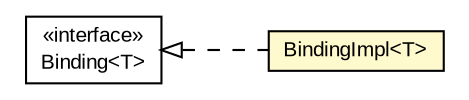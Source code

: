 #!/usr/local/bin/dot
#
# Class diagram 
# Generated by UMLGraph version R5_6-24-gf6e263 (http://www.umlgraph.org/)
#

digraph G {
	edge [fontname="arial",fontsize=10,labelfontname="arial",labelfontsize=10];
	node [fontname="arial",fontsize=10,shape=plaintext];
	nodesep=0.25;
	ranksep=0.5;
	rankdir=LR;
	// org.turbogwt.mvp.databind.client.BindingImpl<T>
	c317 [label=<<table title="org.turbogwt.mvp.databind.client.BindingImpl" border="0" cellborder="1" cellspacing="0" cellpadding="2" port="p" bgcolor="lemonChiffon" href="./BindingImpl.html">
		<tr><td><table border="0" cellspacing="0" cellpadding="1">
<tr><td align="center" balign="center"> BindingImpl&lt;T&gt; </td></tr>
		</table></td></tr>
		</table>>, URL="./BindingImpl.html", fontname="arial", fontcolor="black", fontsize=10.0];
	// org.turbogwt.mvp.databind.client.Binding<T>
	c318 [label=<<table title="org.turbogwt.mvp.databind.client.Binding" border="0" cellborder="1" cellspacing="0" cellpadding="2" port="p" href="./Binding.html">
		<tr><td><table border="0" cellspacing="0" cellpadding="1">
<tr><td align="center" balign="center"> &#171;interface&#187; </td></tr>
<tr><td align="center" balign="center"> Binding&lt;T&gt; </td></tr>
		</table></td></tr>
		</table>>, URL="./Binding.html", fontname="arial", fontcolor="black", fontsize=10.0];
	//org.turbogwt.mvp.databind.client.BindingImpl<T> implements org.turbogwt.mvp.databind.client.Binding<T>
	c318:p -> c317:p [dir=back,arrowtail=empty,style=dashed];
}

